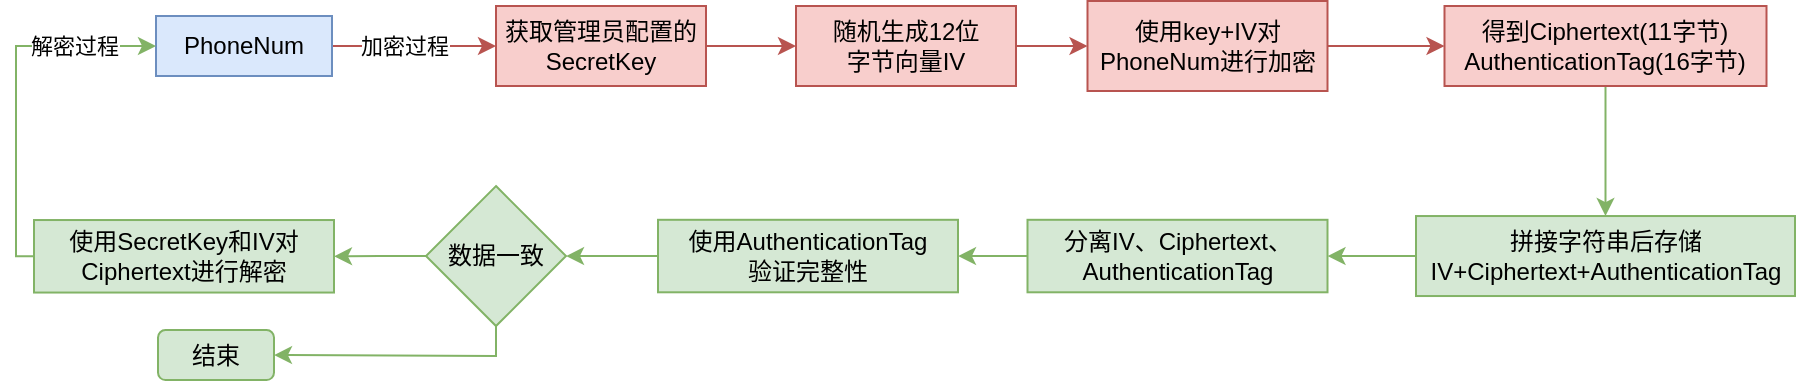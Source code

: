 <mxfile version="26.0.13">
  <diagram name="第 1 页" id="Fequ8oQ68dAUHFL-Y74a">
    <mxGraphModel dx="681" dy="450" grid="1" gridSize="10" guides="1" tooltips="1" connect="1" arrows="1" fold="1" page="1" pageScale="1" pageWidth="827" pageHeight="1169" math="0" shadow="0">
      <root>
        <mxCell id="0" />
        <mxCell id="1" parent="0" />
        <mxCell id="ga1f1sWLpj-LMAlVq3eY-13" style="edgeStyle=orthogonalEdgeStyle;rounded=0;orthogonalLoop=1;jettySize=auto;html=1;entryX=0;entryY=0.5;entryDx=0;entryDy=0;fillColor=#f8cecc;strokeColor=#b85450;" edge="1" parent="1" source="ga1f1sWLpj-LMAlVq3eY-2" target="ga1f1sWLpj-LMAlVq3eY-3">
          <mxGeometry relative="1" as="geometry" />
        </mxCell>
        <mxCell id="ga1f1sWLpj-LMAlVq3eY-24" value="加密过程" style="edgeLabel;html=1;align=center;verticalAlign=middle;resizable=0;points=[];" vertex="1" connectable="0" parent="ga1f1sWLpj-LMAlVq3eY-13">
          <mxGeometry x="-0.128" y="3" relative="1" as="geometry">
            <mxPoint y="3" as="offset" />
          </mxGeometry>
        </mxCell>
        <mxCell id="ga1f1sWLpj-LMAlVq3eY-2" value="PhoneNum" style="rounded=0;whiteSpace=wrap;html=1;fillColor=#dae8fc;strokeColor=#6c8ebf;" vertex="1" parent="1">
          <mxGeometry x="80" y="270" width="88" height="30" as="geometry" />
        </mxCell>
        <mxCell id="ga1f1sWLpj-LMAlVq3eY-14" style="edgeStyle=orthogonalEdgeStyle;rounded=0;orthogonalLoop=1;jettySize=auto;html=1;entryX=0;entryY=0.5;entryDx=0;entryDy=0;fillColor=#f8cecc;strokeColor=#b85450;" edge="1" parent="1" source="ga1f1sWLpj-LMAlVq3eY-3" target="ga1f1sWLpj-LMAlVq3eY-4">
          <mxGeometry relative="1" as="geometry" />
        </mxCell>
        <mxCell id="ga1f1sWLpj-LMAlVq3eY-3" value="获取管理员配置的SecretKey" style="rounded=0;whiteSpace=wrap;html=1;fillColor=#f8cecc;strokeColor=#b85450;" vertex="1" parent="1">
          <mxGeometry x="250" y="265" width="105" height="40" as="geometry" />
        </mxCell>
        <mxCell id="ga1f1sWLpj-LMAlVq3eY-15" style="edgeStyle=orthogonalEdgeStyle;rounded=0;orthogonalLoop=1;jettySize=auto;html=1;entryX=0;entryY=0.5;entryDx=0;entryDy=0;fillColor=#f8cecc;strokeColor=#b85450;" edge="1" parent="1" source="ga1f1sWLpj-LMAlVq3eY-4" target="ga1f1sWLpj-LMAlVq3eY-5">
          <mxGeometry relative="1" as="geometry" />
        </mxCell>
        <mxCell id="ga1f1sWLpj-LMAlVq3eY-4" value="随机生成12位&lt;br&gt;字节向量IV" style="rounded=0;whiteSpace=wrap;html=1;fillColor=#f8cecc;strokeColor=#b85450;" vertex="1" parent="1">
          <mxGeometry x="400" y="265" width="110" height="40" as="geometry" />
        </mxCell>
        <mxCell id="ga1f1sWLpj-LMAlVq3eY-16" style="edgeStyle=orthogonalEdgeStyle;rounded=0;orthogonalLoop=1;jettySize=auto;html=1;entryX=0;entryY=0.5;entryDx=0;entryDy=0;fillColor=#f8cecc;strokeColor=#b85450;" edge="1" parent="1" source="ga1f1sWLpj-LMAlVq3eY-5" target="ga1f1sWLpj-LMAlVq3eY-6">
          <mxGeometry relative="1" as="geometry" />
        </mxCell>
        <mxCell id="ga1f1sWLpj-LMAlVq3eY-5" value="使用key+IV对PhoneNum进行加密" style="rounded=0;whiteSpace=wrap;html=1;fillColor=#f8cecc;strokeColor=#b85450;" vertex="1" parent="1">
          <mxGeometry x="545.75" y="262.5" width="120" height="45" as="geometry" />
        </mxCell>
        <mxCell id="ga1f1sWLpj-LMAlVq3eY-17" style="edgeStyle=orthogonalEdgeStyle;rounded=0;orthogonalLoop=1;jettySize=auto;html=1;entryX=0.5;entryY=0;entryDx=0;entryDy=0;fillColor=#d5e8d4;strokeColor=#82b366;" edge="1" parent="1" source="ga1f1sWLpj-LMAlVq3eY-6" target="ga1f1sWLpj-LMAlVq3eY-7">
          <mxGeometry relative="1" as="geometry" />
        </mxCell>
        <mxCell id="ga1f1sWLpj-LMAlVq3eY-6" value="得到Ciphertext(11字节)&lt;br&gt;AuthenticationTag(16字节)" style="rounded=0;whiteSpace=wrap;html=1;fillColor=#f8cecc;strokeColor=#b85450;" vertex="1" parent="1">
          <mxGeometry x="724.25" y="265" width="161" height="40" as="geometry" />
        </mxCell>
        <mxCell id="ga1f1sWLpj-LMAlVq3eY-18" style="edgeStyle=orthogonalEdgeStyle;rounded=0;orthogonalLoop=1;jettySize=auto;html=1;entryX=1;entryY=0.5;entryDx=0;entryDy=0;fillColor=#d5e8d4;strokeColor=#82b366;" edge="1" parent="1" source="ga1f1sWLpj-LMAlVq3eY-7" target="ga1f1sWLpj-LMAlVq3eY-9">
          <mxGeometry relative="1" as="geometry" />
        </mxCell>
        <mxCell id="ga1f1sWLpj-LMAlVq3eY-7" value="拼接字符串后存储IV+Ciphertext+AuthenticationTag" style="rounded=0;whiteSpace=wrap;html=1;fillColor=#d5e8d4;strokeColor=#82b366;" vertex="1" parent="1">
          <mxGeometry x="710" y="370.02" width="189.5" height="40" as="geometry" />
        </mxCell>
        <mxCell id="ga1f1sWLpj-LMAlVq3eY-19" style="edgeStyle=orthogonalEdgeStyle;rounded=0;orthogonalLoop=1;jettySize=auto;html=1;entryX=1;entryY=0.5;entryDx=0;entryDy=0;fillColor=#d5e8d4;strokeColor=#82b366;" edge="1" parent="1" source="ga1f1sWLpj-LMAlVq3eY-9" target="ga1f1sWLpj-LMAlVq3eY-11">
          <mxGeometry relative="1" as="geometry" />
        </mxCell>
        <mxCell id="ga1f1sWLpj-LMAlVq3eY-9" value="分离IV、Ciphertext、AuthenticationTag" style="rounded=0;whiteSpace=wrap;html=1;fillColor=#d5e8d4;strokeColor=#82b366;" vertex="1" parent="1">
          <mxGeometry x="515.75" y="371.9" width="150" height="36.25" as="geometry" />
        </mxCell>
        <mxCell id="ga1f1sWLpj-LMAlVq3eY-31" style="edgeStyle=orthogonalEdgeStyle;rounded=0;orthogonalLoop=1;jettySize=auto;html=1;entryX=0;entryY=0.5;entryDx=0;entryDy=0;fillColor=#d5e8d4;strokeColor=#82b366;" edge="1" parent="1" source="ga1f1sWLpj-LMAlVq3eY-10" target="ga1f1sWLpj-LMAlVq3eY-2">
          <mxGeometry relative="1" as="geometry">
            <Array as="points">
              <mxPoint x="10" y="390" />
              <mxPoint x="10" y="285" />
            </Array>
          </mxGeometry>
        </mxCell>
        <mxCell id="ga1f1sWLpj-LMAlVq3eY-33" value="解密过程" style="edgeLabel;html=1;align=center;verticalAlign=middle;resizable=0;points=[];" vertex="1" connectable="0" parent="ga1f1sWLpj-LMAlVq3eY-31">
          <mxGeometry x="0.547" relative="1" as="geometry">
            <mxPoint as="offset" />
          </mxGeometry>
        </mxCell>
        <mxCell id="ga1f1sWLpj-LMAlVq3eY-10" value="使用SecretKey和IV对Ciphertext进行解密" style="rounded=0;whiteSpace=wrap;html=1;fillColor=#d5e8d4;strokeColor=#82b366;" vertex="1" parent="1">
          <mxGeometry x="19" y="372.02" width="150" height="36.25" as="geometry" />
        </mxCell>
        <mxCell id="ga1f1sWLpj-LMAlVq3eY-27" style="edgeStyle=orthogonalEdgeStyle;rounded=0;orthogonalLoop=1;jettySize=auto;html=1;entryX=1;entryY=0.5;entryDx=0;entryDy=0;fillColor=#d5e8d4;strokeColor=#82b366;" edge="1" parent="1" source="ga1f1sWLpj-LMAlVq3eY-11" target="ga1f1sWLpj-LMAlVq3eY-26">
          <mxGeometry relative="1" as="geometry" />
        </mxCell>
        <mxCell id="ga1f1sWLpj-LMAlVq3eY-11" value="使用AuthenticationTag&lt;br&gt;验证完整性" style="rounded=0;whiteSpace=wrap;html=1;fillColor=#d5e8d4;strokeColor=#82b366;" vertex="1" parent="1">
          <mxGeometry x="331" y="371.9" width="150" height="36.25" as="geometry" />
        </mxCell>
        <mxCell id="ga1f1sWLpj-LMAlVq3eY-28" style="edgeStyle=orthogonalEdgeStyle;rounded=0;orthogonalLoop=1;jettySize=auto;html=1;entryX=1;entryY=0.5;entryDx=0;entryDy=0;fillColor=#d5e8d4;strokeColor=#82b366;" edge="1" parent="1" source="ga1f1sWLpj-LMAlVq3eY-26" target="ga1f1sWLpj-LMAlVq3eY-10">
          <mxGeometry relative="1" as="geometry" />
        </mxCell>
        <mxCell id="ga1f1sWLpj-LMAlVq3eY-30" style="rounded=0;orthogonalLoop=1;jettySize=auto;html=1;entryX=1;entryY=0.5;entryDx=0;entryDy=0;fillColor=#d5e8d4;strokeColor=#82b366;" edge="1" parent="1" source="ga1f1sWLpj-LMAlVq3eY-26" target="ga1f1sWLpj-LMAlVq3eY-29">
          <mxGeometry relative="1" as="geometry">
            <Array as="points">
              <mxPoint x="250" y="440" />
            </Array>
          </mxGeometry>
        </mxCell>
        <mxCell id="ga1f1sWLpj-LMAlVq3eY-26" value="数据一致" style="rhombus;whiteSpace=wrap;html=1;fillColor=#d5e8d4;strokeColor=#82b366;" vertex="1" parent="1">
          <mxGeometry x="215" y="355.02" width="70" height="70" as="geometry" />
        </mxCell>
        <mxCell id="ga1f1sWLpj-LMAlVq3eY-29" value="结束" style="rounded=1;whiteSpace=wrap;html=1;fillColor=#d5e8d4;strokeColor=#82b366;" vertex="1" parent="1">
          <mxGeometry x="81" y="427" width="58" height="25.02" as="geometry" />
        </mxCell>
      </root>
    </mxGraphModel>
  </diagram>
</mxfile>
